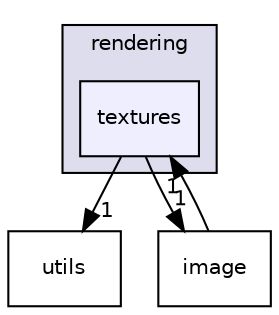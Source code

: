 digraph "rendering/textures" {
  compound=true
  node [ fontsize="10", fontname="Helvetica"];
  edge [ labelfontsize="10", labelfontname="Helvetica"];
  subgraph clusterdir_c4b71d4aa63e034e6e1c0d55e58f04c0 {
    graph [ bgcolor="#ddddee", pencolor="black", label="rendering" fontname="Helvetica", fontsize="10", URL="dir_c4b71d4aa63e034e6e1c0d55e58f04c0.html"]
  dir_99ba9769e9dcd190ccf9a91799a73c8a [shape=box, label="textures", style="filled", fillcolor="#eeeeff", pencolor="black", URL="dir_99ba9769e9dcd190ccf9a91799a73c8a.html"];
  }
  dir_cbdb8362360e11eafe2fa3bc74cf0ffd [shape=box label="utils" URL="dir_cbdb8362360e11eafe2fa3bc74cf0ffd.html"];
  dir_6de1940466803d61d2f9d1259cb01031 [shape=box label="image" URL="dir_6de1940466803d61d2f9d1259cb01031.html"];
  dir_99ba9769e9dcd190ccf9a91799a73c8a->dir_cbdb8362360e11eafe2fa3bc74cf0ffd [headlabel="1", labeldistance=1.5 headhref="dir_000006_000007.html"];
  dir_99ba9769e9dcd190ccf9a91799a73c8a->dir_6de1940466803d61d2f9d1259cb01031 [headlabel="1", labeldistance=1.5 headhref="dir_000006_000002.html"];
  dir_6de1940466803d61d2f9d1259cb01031->dir_99ba9769e9dcd190ccf9a91799a73c8a [headlabel="1", labeldistance=1.5 headhref="dir_000002_000006.html"];
}
